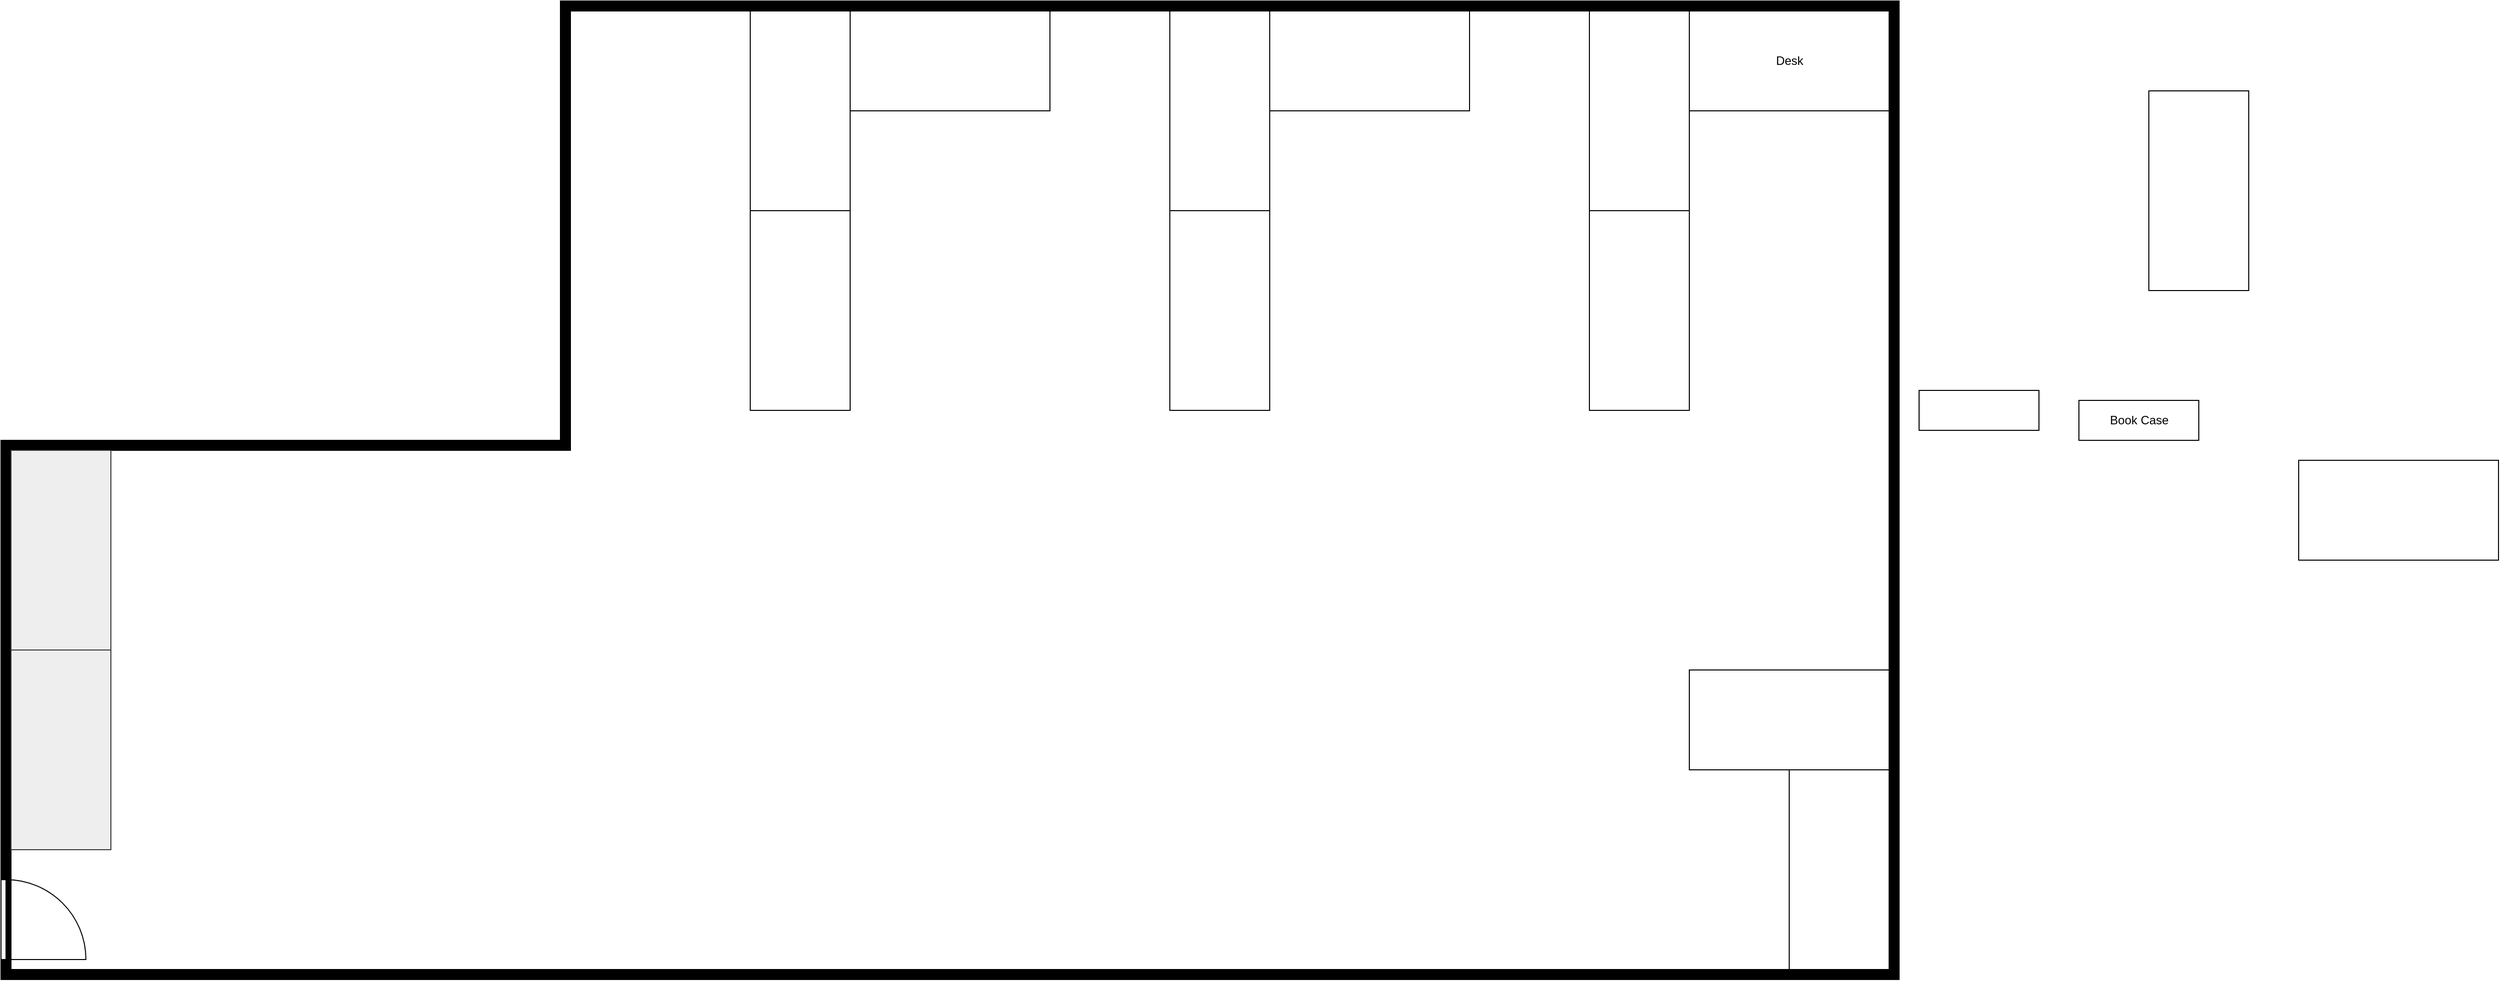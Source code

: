 <mxfile version="24.7.17">
  <diagram name="Page-1" id="38b20595-45e3-9b7f-d5ca-b57f44c5b66d">
    <mxGraphModel dx="2462" dy="936" grid="1" gridSize="10" guides="1" tooltips="1" connect="1" arrows="1" fold="1" page="1" pageScale="1" pageWidth="1100" pageHeight="850" background="none" math="0" shadow="0">
      <root>
        <mxCell id="0" />
        <mxCell id="1" parent="0" />
        <mxCell id="0RA5vAyCi1M80JIZ3hyP-1" value="" style="verticalLabelPosition=bottom;html=1;verticalAlign=top;align=center;shape=mxgraph.floorplan.wallU;fillColor=strokeColor;direction=south;" parent="1" vertex="1">
          <mxGeometry x="800" y="30" width="1330" height="980" as="geometry" />
        </mxCell>
        <mxCell id="0RA5vAyCi1M80JIZ3hyP-69" value="Desk" style="shape=rect;shadow=0;html=1;direction=east;" parent="1" vertex="1">
          <mxGeometry x="1920" y="40" width="200" height="100" as="geometry" />
        </mxCell>
        <mxCell id="0RA5vAyCi1M80JIZ3hyP-122" value="" style="verticalLabelPosition=bottom;html=1;verticalAlign=top;align=center;shape=mxgraph.floorplan.wallU;fillColor=strokeColor;direction=north;" parent="1" vertex="1">
          <mxGeometry x="230" y="470" width="570" height="540" as="geometry" />
        </mxCell>
        <mxCell id="2MODIx7R60a1VgAi5Oh5-1" value="" style="verticalLabelPosition=bottom;html=1;verticalAlign=top;align=center;shape=mxgraph.floorplan.doorLeft;aspect=fixed;direction=north;" parent="1" vertex="1">
          <mxGeometry x="230" y="910" width="85" height="80" as="geometry" />
        </mxCell>
        <mxCell id="2MODIx7R60a1VgAi5Oh5-27" value="" style="shape=rect;shadow=0;html=1;direction=north;" parent="1" vertex="1">
          <mxGeometry x="2380" y="120" width="100" height="200" as="geometry" />
        </mxCell>
        <mxCell id="2MODIx7R60a1VgAi5Oh5-50" value="Book Case" style="shape=rect;shadow=0;html=1;direction=west;" parent="1" vertex="1">
          <mxGeometry x="2310" y="430" width="120" height="40" as="geometry" />
        </mxCell>
        <mxCell id="bsD3-bv0s14A_Ypd2Ab5-15" value="" style="shape=rect;shadow=0;html=1;direction=west;" parent="1" vertex="1">
          <mxGeometry x="2150" y="420" width="120" height="40" as="geometry" />
        </mxCell>
        <mxCell id="pyvdmrVEofFzowaQO4cl-8" value="" style="shape=rect;shadow=0;html=1;direction=north;fillColor=#eeeeee;strokeColor=#36393d;" vertex="1" parent="1">
          <mxGeometry x="240" y="480" width="100" height="200" as="geometry" />
        </mxCell>
        <mxCell id="pyvdmrVEofFzowaQO4cl-17" value="" style="shape=rect;shadow=0;html=1;direction=north;" vertex="1" parent="1">
          <mxGeometry x="1820" y="40" width="100" height="200" as="geometry" />
        </mxCell>
        <mxCell id="pyvdmrVEofFzowaQO4cl-18" value="" style="shape=rect;shadow=0;html=1;direction=north;" vertex="1" parent="1">
          <mxGeometry x="1820" y="240" width="100" height="200" as="geometry" />
        </mxCell>
        <mxCell id="pyvdmrVEofFzowaQO4cl-23" value="" style="shape=rect;shadow=0;html=1;direction=north;fillColor=#eeeeee;strokeColor=#36393d;" vertex="1" parent="1">
          <mxGeometry x="240" y="680" width="100" height="200" as="geometry" />
        </mxCell>
        <mxCell id="pyvdmrVEofFzowaQO4cl-30" value="" style="shape=rect;shadow=0;html=1;direction=east;" vertex="1" parent="1">
          <mxGeometry x="1500" y="40" width="200" height="100" as="geometry" />
        </mxCell>
        <mxCell id="pyvdmrVEofFzowaQO4cl-31" value="" style="shape=rect;shadow=0;html=1;direction=north;" vertex="1" parent="1">
          <mxGeometry x="1400" y="40" width="100" height="200" as="geometry" />
        </mxCell>
        <mxCell id="pyvdmrVEofFzowaQO4cl-39" value="" style="shape=rect;shadow=0;html=1;direction=south;" vertex="1" parent="1">
          <mxGeometry x="1400" y="240" width="100" height="200" as="geometry" />
        </mxCell>
        <mxCell id="pyvdmrVEofFzowaQO4cl-41" value="" style="shape=rect;shadow=0;html=1;direction=east;" vertex="1" parent="1">
          <mxGeometry x="2530" y="490" width="200" height="100" as="geometry" />
        </mxCell>
        <mxCell id="pyvdmrVEofFzowaQO4cl-42" value="" style="shape=rect;shadow=0;html=1;direction=east;" vertex="1" parent="1">
          <mxGeometry x="1920" y="700" width="200" height="100" as="geometry" />
        </mxCell>
        <mxCell id="pyvdmrVEofFzowaQO4cl-43" value="" style="shape=rect;shadow=0;html=1;direction=north;" vertex="1" parent="1">
          <mxGeometry x="2020" y="800" width="100" height="200" as="geometry" />
        </mxCell>
        <mxCell id="pyvdmrVEofFzowaQO4cl-44" value="" style="shape=rect;shadow=0;html=1;direction=east;" vertex="1" parent="1">
          <mxGeometry x="1080" y="40" width="200" height="100" as="geometry" />
        </mxCell>
        <mxCell id="pyvdmrVEofFzowaQO4cl-45" value="" style="shape=rect;shadow=0;html=1;direction=north;" vertex="1" parent="1">
          <mxGeometry x="980" y="40" width="100" height="200" as="geometry" />
        </mxCell>
        <mxCell id="pyvdmrVEofFzowaQO4cl-46" value="" style="shape=rect;shadow=0;html=1;direction=south;" vertex="1" parent="1">
          <mxGeometry x="980" y="240" width="100" height="200" as="geometry" />
        </mxCell>
        <mxCell id="pyvdmrVEofFzowaQO4cl-47" value="" style="verticalLabelPosition=bottom;html=1;verticalAlign=top;align=center;shape=mxgraph.floorplan.wall;fillColor=strokeColor;direction=south;" vertex="1" parent="1">
          <mxGeometry x="790" y="30" width="10" height="440" as="geometry" />
        </mxCell>
      </root>
    </mxGraphModel>
  </diagram>
</mxfile>
